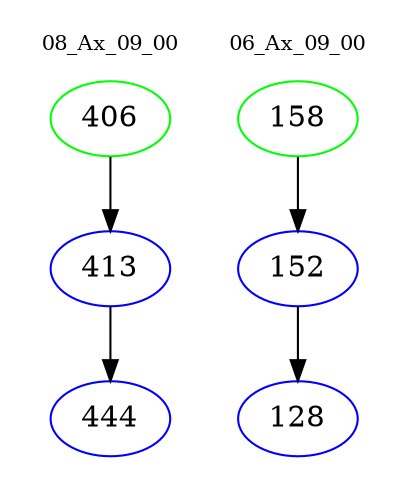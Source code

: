 digraph{
subgraph cluster_0 {
color = white
label = "08_Ax_09_00";
fontsize=10;
T0_406 [label="406", color="green"]
T0_406 -> T0_413 [color="black"]
T0_413 [label="413", color="blue"]
T0_413 -> T0_444 [color="black"]
T0_444 [label="444", color="blue"]
}
subgraph cluster_1 {
color = white
label = "06_Ax_09_00";
fontsize=10;
T1_158 [label="158", color="green"]
T1_158 -> T1_152 [color="black"]
T1_152 [label="152", color="blue"]
T1_152 -> T1_128 [color="black"]
T1_128 [label="128", color="blue"]
}
}
